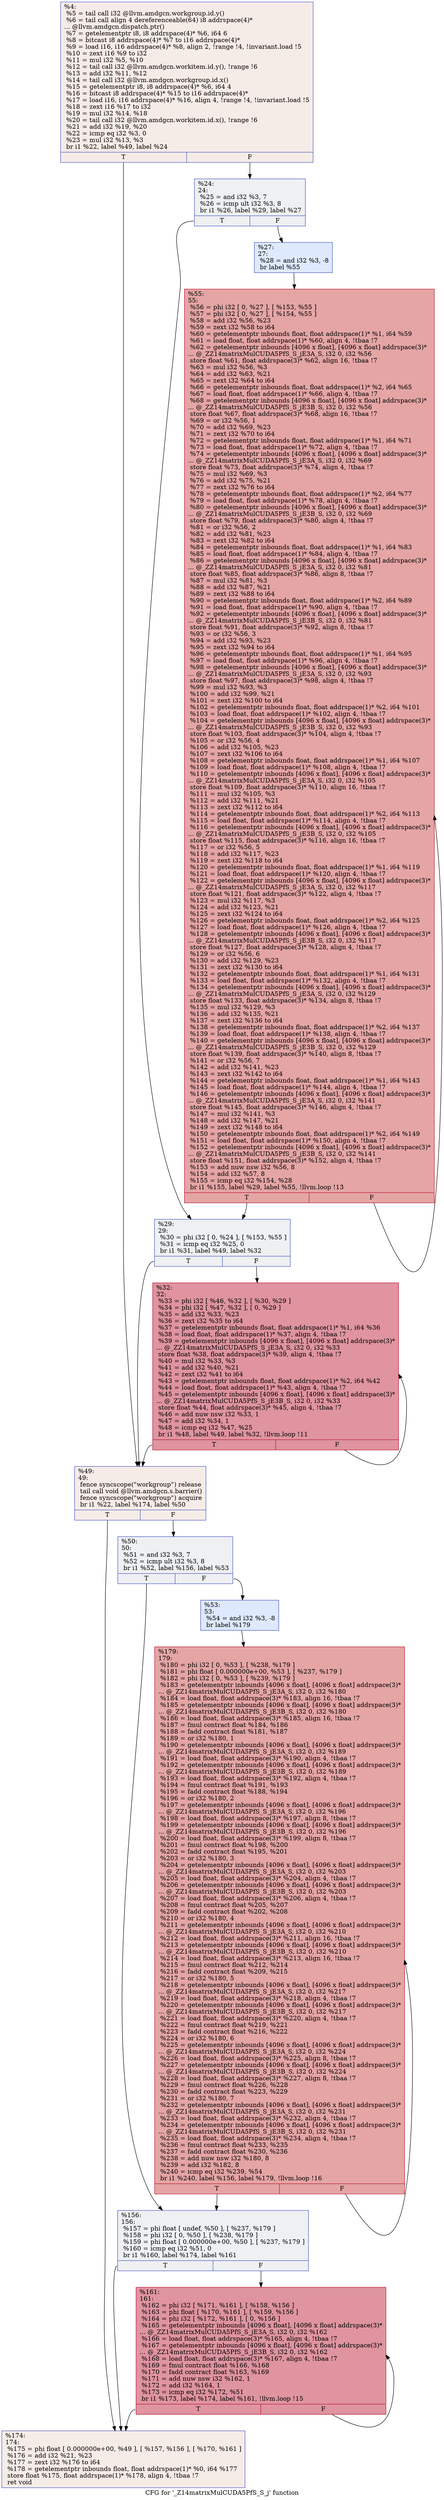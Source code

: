 digraph "CFG for '_Z14matrixMulCUDA5PfS_S_j' function" {
	label="CFG for '_Z14matrixMulCUDA5PfS_S_j' function";

	Node0x58b2f70 [shape=record,color="#3d50c3ff", style=filled, fillcolor="#ead5c970",label="{%4:\l  %5 = tail call i32 @llvm.amdgcn.workgroup.id.y()\l  %6 = tail call align 4 dereferenceable(64) i8 addrspace(4)*\l... @llvm.amdgcn.dispatch.ptr()\l  %7 = getelementptr i8, i8 addrspace(4)* %6, i64 6\l  %8 = bitcast i8 addrspace(4)* %7 to i16 addrspace(4)*\l  %9 = load i16, i16 addrspace(4)* %8, align 2, !range !4, !invariant.load !5\l  %10 = zext i16 %9 to i32\l  %11 = mul i32 %5, %10\l  %12 = tail call i32 @llvm.amdgcn.workitem.id.y(), !range !6\l  %13 = add i32 %11, %12\l  %14 = tail call i32 @llvm.amdgcn.workgroup.id.x()\l  %15 = getelementptr i8, i8 addrspace(4)* %6, i64 4\l  %16 = bitcast i8 addrspace(4)* %15 to i16 addrspace(4)*\l  %17 = load i16, i16 addrspace(4)* %16, align 4, !range !4, !invariant.load !5\l  %18 = zext i16 %17 to i32\l  %19 = mul i32 %14, %18\l  %20 = tail call i32 @llvm.amdgcn.workitem.id.x(), !range !6\l  %21 = add i32 %19, %20\l  %22 = icmp eq i32 %3, 0\l  %23 = mul i32 %13, %3\l  br i1 %22, label %49, label %24\l|{<s0>T|<s1>F}}"];
	Node0x58b2f70:s0 -> Node0x58b6960;
	Node0x58b2f70:s1 -> Node0x58b69f0;
	Node0x58b69f0 [shape=record,color="#3d50c3ff", style=filled, fillcolor="#d9dce170",label="{%24:\l24:                                               \l  %25 = and i32 %3, 7\l  %26 = icmp ult i32 %3, 8\l  br i1 %26, label %29, label %27\l|{<s0>T|<s1>F}}"];
	Node0x58b69f0:s0 -> Node0x58b6cb0;
	Node0x58b69f0:s1 -> Node0x58b6d00;
	Node0x58b6d00 [shape=record,color="#3d50c3ff", style=filled, fillcolor="#b5cdfa70",label="{%27:\l27:                                               \l  %28 = and i32 %3, -8\l  br label %55\l}"];
	Node0x58b6d00 -> Node0x58b6f00;
	Node0x58b6cb0 [shape=record,color="#3d50c3ff", style=filled, fillcolor="#d9dce170",label="{%29:\l29:                                               \l  %30 = phi i32 [ 0, %24 ], [ %153, %55 ]\l  %31 = icmp eq i32 %25, 0\l  br i1 %31, label %49, label %32\l|{<s0>T|<s1>F}}"];
	Node0x58b6cb0:s0 -> Node0x58b6960;
	Node0x58b6cb0:s1 -> Node0x58b7130;
	Node0x58b7130 [shape=record,color="#b70d28ff", style=filled, fillcolor="#b70d2870",label="{%32:\l32:                                               \l  %33 = phi i32 [ %46, %32 ], [ %30, %29 ]\l  %34 = phi i32 [ %47, %32 ], [ 0, %29 ]\l  %35 = add i32 %33, %23\l  %36 = zext i32 %35 to i64\l  %37 = getelementptr inbounds float, float addrspace(1)* %1, i64 %36\l  %38 = load float, float addrspace(1)* %37, align 4, !tbaa !7\l  %39 = getelementptr inbounds [4096 x float], [4096 x float] addrspace(3)*\l... @_ZZ14matrixMulCUDA5PfS_S_jE3A_S, i32 0, i32 %33\l  store float %38, float addrspace(3)* %39, align 4, !tbaa !7\l  %40 = mul i32 %33, %3\l  %41 = add i32 %40, %21\l  %42 = zext i32 %41 to i64\l  %43 = getelementptr inbounds float, float addrspace(1)* %2, i64 %42\l  %44 = load float, float addrspace(1)* %43, align 4, !tbaa !7\l  %45 = getelementptr inbounds [4096 x float], [4096 x float] addrspace(3)*\l... @_ZZ14matrixMulCUDA5PfS_S_jE3B_S, i32 0, i32 %33\l  store float %44, float addrspace(3)* %45, align 4, !tbaa !7\l  %46 = add nuw nsw i32 %33, 1\l  %47 = add i32 %34, 1\l  %48 = icmp eq i32 %47, %25\l  br i1 %48, label %49, label %32, !llvm.loop !11\l|{<s0>T|<s1>F}}"];
	Node0x58b7130:s0 -> Node0x58b6960;
	Node0x58b7130:s1 -> Node0x58b7130;
	Node0x58b6960 [shape=record,color="#3d50c3ff", style=filled, fillcolor="#ead5c970",label="{%49:\l49:                                               \l  fence syncscope(\"workgroup\") release\l  tail call void @llvm.amdgcn.s.barrier()\l  fence syncscope(\"workgroup\") acquire\l  br i1 %22, label %174, label %50\l|{<s0>T|<s1>F}}"];
	Node0x58b6960:s0 -> Node0x58b89d0;
	Node0x58b6960:s1 -> Node0x58b8a60;
	Node0x58b8a60 [shape=record,color="#3d50c3ff", style=filled, fillcolor="#d9dce170",label="{%50:\l50:                                               \l  %51 = and i32 %3, 7\l  %52 = icmp ult i32 %3, 8\l  br i1 %52, label %156, label %53\l|{<s0>T|<s1>F}}"];
	Node0x58b8a60:s0 -> Node0x58b8cc0;
	Node0x58b8a60:s1 -> Node0x58b8d10;
	Node0x58b8d10 [shape=record,color="#3d50c3ff", style=filled, fillcolor="#b5cdfa70",label="{%53:\l53:                                               \l  %54 = and i32 %3, -8\l  br label %179\l}"];
	Node0x58b8d10 -> Node0x58b8ee0;
	Node0x58b6f00 [shape=record,color="#b70d28ff", style=filled, fillcolor="#c5333470",label="{%55:\l55:                                               \l  %56 = phi i32 [ 0, %27 ], [ %153, %55 ]\l  %57 = phi i32 [ 0, %27 ], [ %154, %55 ]\l  %58 = add i32 %56, %23\l  %59 = zext i32 %58 to i64\l  %60 = getelementptr inbounds float, float addrspace(1)* %1, i64 %59\l  %61 = load float, float addrspace(1)* %60, align 4, !tbaa !7\l  %62 = getelementptr inbounds [4096 x float], [4096 x float] addrspace(3)*\l... @_ZZ14matrixMulCUDA5PfS_S_jE3A_S, i32 0, i32 %56\l  store float %61, float addrspace(3)* %62, align 16, !tbaa !7\l  %63 = mul i32 %56, %3\l  %64 = add i32 %63, %21\l  %65 = zext i32 %64 to i64\l  %66 = getelementptr inbounds float, float addrspace(1)* %2, i64 %65\l  %67 = load float, float addrspace(1)* %66, align 4, !tbaa !7\l  %68 = getelementptr inbounds [4096 x float], [4096 x float] addrspace(3)*\l... @_ZZ14matrixMulCUDA5PfS_S_jE3B_S, i32 0, i32 %56\l  store float %67, float addrspace(3)* %68, align 16, !tbaa !7\l  %69 = or i32 %56, 1\l  %70 = add i32 %69, %23\l  %71 = zext i32 %70 to i64\l  %72 = getelementptr inbounds float, float addrspace(1)* %1, i64 %71\l  %73 = load float, float addrspace(1)* %72, align 4, !tbaa !7\l  %74 = getelementptr inbounds [4096 x float], [4096 x float] addrspace(3)*\l... @_ZZ14matrixMulCUDA5PfS_S_jE3A_S, i32 0, i32 %69\l  store float %73, float addrspace(3)* %74, align 4, !tbaa !7\l  %75 = mul i32 %69, %3\l  %76 = add i32 %75, %21\l  %77 = zext i32 %76 to i64\l  %78 = getelementptr inbounds float, float addrspace(1)* %2, i64 %77\l  %79 = load float, float addrspace(1)* %78, align 4, !tbaa !7\l  %80 = getelementptr inbounds [4096 x float], [4096 x float] addrspace(3)*\l... @_ZZ14matrixMulCUDA5PfS_S_jE3B_S, i32 0, i32 %69\l  store float %79, float addrspace(3)* %80, align 4, !tbaa !7\l  %81 = or i32 %56, 2\l  %82 = add i32 %81, %23\l  %83 = zext i32 %82 to i64\l  %84 = getelementptr inbounds float, float addrspace(1)* %1, i64 %83\l  %85 = load float, float addrspace(1)* %84, align 4, !tbaa !7\l  %86 = getelementptr inbounds [4096 x float], [4096 x float] addrspace(3)*\l... @_ZZ14matrixMulCUDA5PfS_S_jE3A_S, i32 0, i32 %81\l  store float %85, float addrspace(3)* %86, align 8, !tbaa !7\l  %87 = mul i32 %81, %3\l  %88 = add i32 %87, %21\l  %89 = zext i32 %88 to i64\l  %90 = getelementptr inbounds float, float addrspace(1)* %2, i64 %89\l  %91 = load float, float addrspace(1)* %90, align 4, !tbaa !7\l  %92 = getelementptr inbounds [4096 x float], [4096 x float] addrspace(3)*\l... @_ZZ14matrixMulCUDA5PfS_S_jE3B_S, i32 0, i32 %81\l  store float %91, float addrspace(3)* %92, align 8, !tbaa !7\l  %93 = or i32 %56, 3\l  %94 = add i32 %93, %23\l  %95 = zext i32 %94 to i64\l  %96 = getelementptr inbounds float, float addrspace(1)* %1, i64 %95\l  %97 = load float, float addrspace(1)* %96, align 4, !tbaa !7\l  %98 = getelementptr inbounds [4096 x float], [4096 x float] addrspace(3)*\l... @_ZZ14matrixMulCUDA5PfS_S_jE3A_S, i32 0, i32 %93\l  store float %97, float addrspace(3)* %98, align 4, !tbaa !7\l  %99 = mul i32 %93, %3\l  %100 = add i32 %99, %21\l  %101 = zext i32 %100 to i64\l  %102 = getelementptr inbounds float, float addrspace(1)* %2, i64 %101\l  %103 = load float, float addrspace(1)* %102, align 4, !tbaa !7\l  %104 = getelementptr inbounds [4096 x float], [4096 x float] addrspace(3)*\l... @_ZZ14matrixMulCUDA5PfS_S_jE3B_S, i32 0, i32 %93\l  store float %103, float addrspace(3)* %104, align 4, !tbaa !7\l  %105 = or i32 %56, 4\l  %106 = add i32 %105, %23\l  %107 = zext i32 %106 to i64\l  %108 = getelementptr inbounds float, float addrspace(1)* %1, i64 %107\l  %109 = load float, float addrspace(1)* %108, align 4, !tbaa !7\l  %110 = getelementptr inbounds [4096 x float], [4096 x float] addrspace(3)*\l... @_ZZ14matrixMulCUDA5PfS_S_jE3A_S, i32 0, i32 %105\l  store float %109, float addrspace(3)* %110, align 16, !tbaa !7\l  %111 = mul i32 %105, %3\l  %112 = add i32 %111, %21\l  %113 = zext i32 %112 to i64\l  %114 = getelementptr inbounds float, float addrspace(1)* %2, i64 %113\l  %115 = load float, float addrspace(1)* %114, align 4, !tbaa !7\l  %116 = getelementptr inbounds [4096 x float], [4096 x float] addrspace(3)*\l... @_ZZ14matrixMulCUDA5PfS_S_jE3B_S, i32 0, i32 %105\l  store float %115, float addrspace(3)* %116, align 16, !tbaa !7\l  %117 = or i32 %56, 5\l  %118 = add i32 %117, %23\l  %119 = zext i32 %118 to i64\l  %120 = getelementptr inbounds float, float addrspace(1)* %1, i64 %119\l  %121 = load float, float addrspace(1)* %120, align 4, !tbaa !7\l  %122 = getelementptr inbounds [4096 x float], [4096 x float] addrspace(3)*\l... @_ZZ14matrixMulCUDA5PfS_S_jE3A_S, i32 0, i32 %117\l  store float %121, float addrspace(3)* %122, align 4, !tbaa !7\l  %123 = mul i32 %117, %3\l  %124 = add i32 %123, %21\l  %125 = zext i32 %124 to i64\l  %126 = getelementptr inbounds float, float addrspace(1)* %2, i64 %125\l  %127 = load float, float addrspace(1)* %126, align 4, !tbaa !7\l  %128 = getelementptr inbounds [4096 x float], [4096 x float] addrspace(3)*\l... @_ZZ14matrixMulCUDA5PfS_S_jE3B_S, i32 0, i32 %117\l  store float %127, float addrspace(3)* %128, align 4, !tbaa !7\l  %129 = or i32 %56, 6\l  %130 = add i32 %129, %23\l  %131 = zext i32 %130 to i64\l  %132 = getelementptr inbounds float, float addrspace(1)* %1, i64 %131\l  %133 = load float, float addrspace(1)* %132, align 4, !tbaa !7\l  %134 = getelementptr inbounds [4096 x float], [4096 x float] addrspace(3)*\l... @_ZZ14matrixMulCUDA5PfS_S_jE3A_S, i32 0, i32 %129\l  store float %133, float addrspace(3)* %134, align 8, !tbaa !7\l  %135 = mul i32 %129, %3\l  %136 = add i32 %135, %21\l  %137 = zext i32 %136 to i64\l  %138 = getelementptr inbounds float, float addrspace(1)* %2, i64 %137\l  %139 = load float, float addrspace(1)* %138, align 4, !tbaa !7\l  %140 = getelementptr inbounds [4096 x float], [4096 x float] addrspace(3)*\l... @_ZZ14matrixMulCUDA5PfS_S_jE3B_S, i32 0, i32 %129\l  store float %139, float addrspace(3)* %140, align 8, !tbaa !7\l  %141 = or i32 %56, 7\l  %142 = add i32 %141, %23\l  %143 = zext i32 %142 to i64\l  %144 = getelementptr inbounds float, float addrspace(1)* %1, i64 %143\l  %145 = load float, float addrspace(1)* %144, align 4, !tbaa !7\l  %146 = getelementptr inbounds [4096 x float], [4096 x float] addrspace(3)*\l... @_ZZ14matrixMulCUDA5PfS_S_jE3A_S, i32 0, i32 %141\l  store float %145, float addrspace(3)* %146, align 4, !tbaa !7\l  %147 = mul i32 %141, %3\l  %148 = add i32 %147, %21\l  %149 = zext i32 %148 to i64\l  %150 = getelementptr inbounds float, float addrspace(1)* %2, i64 %149\l  %151 = load float, float addrspace(1)* %150, align 4, !tbaa !7\l  %152 = getelementptr inbounds [4096 x float], [4096 x float] addrspace(3)*\l... @_ZZ14matrixMulCUDA5PfS_S_jE3B_S, i32 0, i32 %141\l  store float %151, float addrspace(3)* %152, align 4, !tbaa !7\l  %153 = add nuw nsw i32 %56, 8\l  %154 = add i32 %57, 8\l  %155 = icmp eq i32 %154, %28\l  br i1 %155, label %29, label %55, !llvm.loop !13\l|{<s0>T|<s1>F}}"];
	Node0x58b6f00:s0 -> Node0x58b6cb0;
	Node0x58b6f00:s1 -> Node0x58b6f00;
	Node0x58b8cc0 [shape=record,color="#3d50c3ff", style=filled, fillcolor="#d9dce170",label="{%156:\l156:                                              \l  %157 = phi float [ undef, %50 ], [ %237, %179 ]\l  %158 = phi i32 [ 0, %50 ], [ %238, %179 ]\l  %159 = phi float [ 0.000000e+00, %50 ], [ %237, %179 ]\l  %160 = icmp eq i32 %51, 0\l  br i1 %160, label %174, label %161\l|{<s0>T|<s1>F}}"];
	Node0x58b8cc0:s0 -> Node0x58b89d0;
	Node0x58b8cc0:s1 -> Node0x58be710;
	Node0x58be710 [shape=record,color="#b70d28ff", style=filled, fillcolor="#b70d2870",label="{%161:\l161:                                              \l  %162 = phi i32 [ %171, %161 ], [ %158, %156 ]\l  %163 = phi float [ %170, %161 ], [ %159, %156 ]\l  %164 = phi i32 [ %172, %161 ], [ 0, %156 ]\l  %165 = getelementptr inbounds [4096 x float], [4096 x float] addrspace(3)*\l... @_ZZ14matrixMulCUDA5PfS_S_jE3A_S, i32 0, i32 %162\l  %166 = load float, float addrspace(3)* %165, align 4, !tbaa !7\l  %167 = getelementptr inbounds [4096 x float], [4096 x float] addrspace(3)*\l... @_ZZ14matrixMulCUDA5PfS_S_jE3B_S, i32 0, i32 %162\l  %168 = load float, float addrspace(3)* %167, align 4, !tbaa !7\l  %169 = fmul contract float %166, %168\l  %170 = fadd contract float %163, %169\l  %171 = add nuw nsw i32 %162, 1\l  %172 = add i32 %164, 1\l  %173 = icmp eq i32 %172, %51\l  br i1 %173, label %174, label %161, !llvm.loop !15\l|{<s0>T|<s1>F}}"];
	Node0x58be710:s0 -> Node0x58b89d0;
	Node0x58be710:s1 -> Node0x58be710;
	Node0x58b89d0 [shape=record,color="#3d50c3ff", style=filled, fillcolor="#ead5c970",label="{%174:\l174:                                              \l  %175 = phi float [ 0.000000e+00, %49 ], [ %157, %156 ], [ %170, %161 ]\l  %176 = add i32 %21, %23\l  %177 = zext i32 %176 to i64\l  %178 = getelementptr inbounds float, float addrspace(1)* %0, i64 %177\l  store float %175, float addrspace(1)* %178, align 4, !tbaa !7\l  ret void\l}"];
	Node0x58b8ee0 [shape=record,color="#b70d28ff", style=filled, fillcolor="#c5333470",label="{%179:\l179:                                              \l  %180 = phi i32 [ 0, %53 ], [ %238, %179 ]\l  %181 = phi float [ 0.000000e+00, %53 ], [ %237, %179 ]\l  %182 = phi i32 [ 0, %53 ], [ %239, %179 ]\l  %183 = getelementptr inbounds [4096 x float], [4096 x float] addrspace(3)*\l... @_ZZ14matrixMulCUDA5PfS_S_jE3A_S, i32 0, i32 %180\l  %184 = load float, float addrspace(3)* %183, align 16, !tbaa !7\l  %185 = getelementptr inbounds [4096 x float], [4096 x float] addrspace(3)*\l... @_ZZ14matrixMulCUDA5PfS_S_jE3B_S, i32 0, i32 %180\l  %186 = load float, float addrspace(3)* %185, align 16, !tbaa !7\l  %187 = fmul contract float %184, %186\l  %188 = fadd contract float %181, %187\l  %189 = or i32 %180, 1\l  %190 = getelementptr inbounds [4096 x float], [4096 x float] addrspace(3)*\l... @_ZZ14matrixMulCUDA5PfS_S_jE3A_S, i32 0, i32 %189\l  %191 = load float, float addrspace(3)* %190, align 4, !tbaa !7\l  %192 = getelementptr inbounds [4096 x float], [4096 x float] addrspace(3)*\l... @_ZZ14matrixMulCUDA5PfS_S_jE3B_S, i32 0, i32 %189\l  %193 = load float, float addrspace(3)* %192, align 4, !tbaa !7\l  %194 = fmul contract float %191, %193\l  %195 = fadd contract float %188, %194\l  %196 = or i32 %180, 2\l  %197 = getelementptr inbounds [4096 x float], [4096 x float] addrspace(3)*\l... @_ZZ14matrixMulCUDA5PfS_S_jE3A_S, i32 0, i32 %196\l  %198 = load float, float addrspace(3)* %197, align 8, !tbaa !7\l  %199 = getelementptr inbounds [4096 x float], [4096 x float] addrspace(3)*\l... @_ZZ14matrixMulCUDA5PfS_S_jE3B_S, i32 0, i32 %196\l  %200 = load float, float addrspace(3)* %199, align 8, !tbaa !7\l  %201 = fmul contract float %198, %200\l  %202 = fadd contract float %195, %201\l  %203 = or i32 %180, 3\l  %204 = getelementptr inbounds [4096 x float], [4096 x float] addrspace(3)*\l... @_ZZ14matrixMulCUDA5PfS_S_jE3A_S, i32 0, i32 %203\l  %205 = load float, float addrspace(3)* %204, align 4, !tbaa !7\l  %206 = getelementptr inbounds [4096 x float], [4096 x float] addrspace(3)*\l... @_ZZ14matrixMulCUDA5PfS_S_jE3B_S, i32 0, i32 %203\l  %207 = load float, float addrspace(3)* %206, align 4, !tbaa !7\l  %208 = fmul contract float %205, %207\l  %209 = fadd contract float %202, %208\l  %210 = or i32 %180, 4\l  %211 = getelementptr inbounds [4096 x float], [4096 x float] addrspace(3)*\l... @_ZZ14matrixMulCUDA5PfS_S_jE3A_S, i32 0, i32 %210\l  %212 = load float, float addrspace(3)* %211, align 16, !tbaa !7\l  %213 = getelementptr inbounds [4096 x float], [4096 x float] addrspace(3)*\l... @_ZZ14matrixMulCUDA5PfS_S_jE3B_S, i32 0, i32 %210\l  %214 = load float, float addrspace(3)* %213, align 16, !tbaa !7\l  %215 = fmul contract float %212, %214\l  %216 = fadd contract float %209, %215\l  %217 = or i32 %180, 5\l  %218 = getelementptr inbounds [4096 x float], [4096 x float] addrspace(3)*\l... @_ZZ14matrixMulCUDA5PfS_S_jE3A_S, i32 0, i32 %217\l  %219 = load float, float addrspace(3)* %218, align 4, !tbaa !7\l  %220 = getelementptr inbounds [4096 x float], [4096 x float] addrspace(3)*\l... @_ZZ14matrixMulCUDA5PfS_S_jE3B_S, i32 0, i32 %217\l  %221 = load float, float addrspace(3)* %220, align 4, !tbaa !7\l  %222 = fmul contract float %219, %221\l  %223 = fadd contract float %216, %222\l  %224 = or i32 %180, 6\l  %225 = getelementptr inbounds [4096 x float], [4096 x float] addrspace(3)*\l... @_ZZ14matrixMulCUDA5PfS_S_jE3A_S, i32 0, i32 %224\l  %226 = load float, float addrspace(3)* %225, align 8, !tbaa !7\l  %227 = getelementptr inbounds [4096 x float], [4096 x float] addrspace(3)*\l... @_ZZ14matrixMulCUDA5PfS_S_jE3B_S, i32 0, i32 %224\l  %228 = load float, float addrspace(3)* %227, align 8, !tbaa !7\l  %229 = fmul contract float %226, %228\l  %230 = fadd contract float %223, %229\l  %231 = or i32 %180, 7\l  %232 = getelementptr inbounds [4096 x float], [4096 x float] addrspace(3)*\l... @_ZZ14matrixMulCUDA5PfS_S_jE3A_S, i32 0, i32 %231\l  %233 = load float, float addrspace(3)* %232, align 4, !tbaa !7\l  %234 = getelementptr inbounds [4096 x float], [4096 x float] addrspace(3)*\l... @_ZZ14matrixMulCUDA5PfS_S_jE3B_S, i32 0, i32 %231\l  %235 = load float, float addrspace(3)* %234, align 4, !tbaa !7\l  %236 = fmul contract float %233, %235\l  %237 = fadd contract float %230, %236\l  %238 = add nuw nsw i32 %180, 8\l  %239 = add i32 %182, 8\l  %240 = icmp eq i32 %239, %54\l  br i1 %240, label %156, label %179, !llvm.loop !16\l|{<s0>T|<s1>F}}"];
	Node0x58b8ee0:s0 -> Node0x58b8cc0;
	Node0x58b8ee0:s1 -> Node0x58b8ee0;
}
